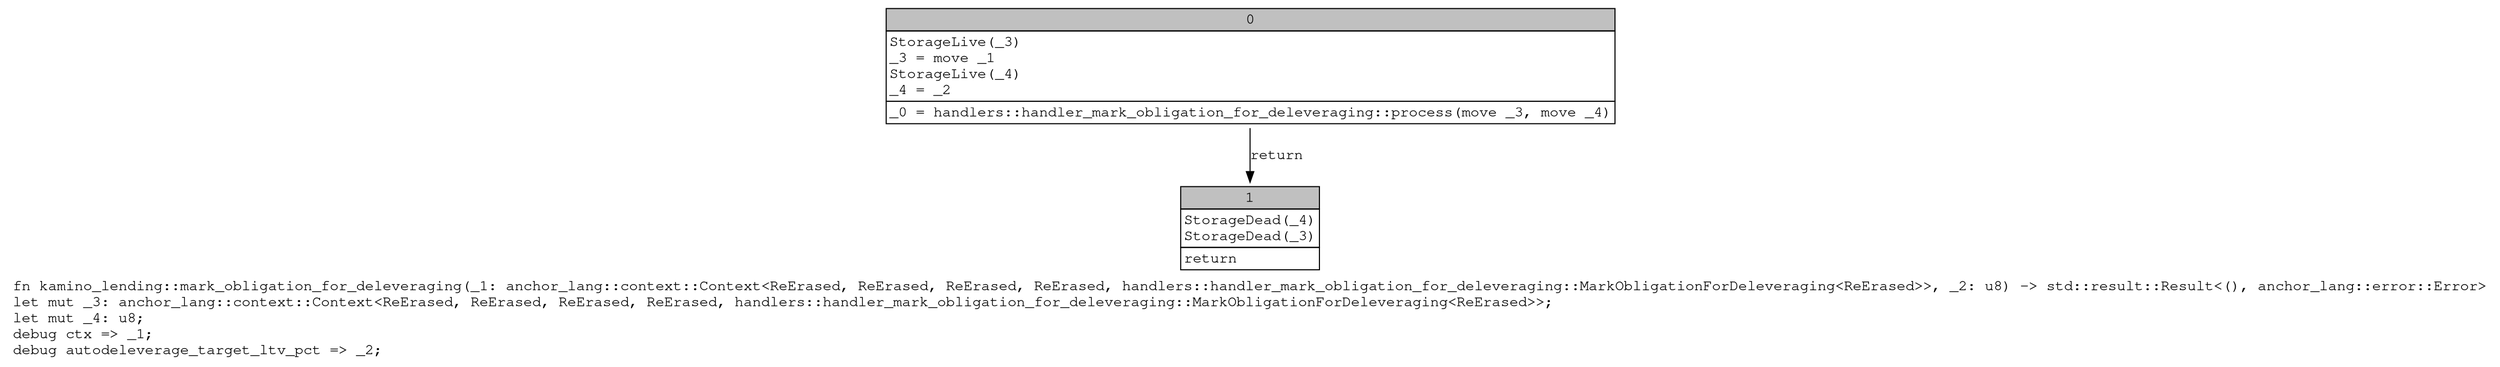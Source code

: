 digraph Mir_0_12656 {
    graph [fontname="Courier, monospace"];
    node [fontname="Courier, monospace"];
    edge [fontname="Courier, monospace"];
    label=<fn kamino_lending::mark_obligation_for_deleveraging(_1: anchor_lang::context::Context&lt;ReErased, ReErased, ReErased, ReErased, handlers::handler_mark_obligation_for_deleveraging::MarkObligationForDeleveraging&lt;ReErased&gt;&gt;, _2: u8) -&gt; std::result::Result&lt;(), anchor_lang::error::Error&gt;<br align="left"/>let mut _3: anchor_lang::context::Context&lt;ReErased, ReErased, ReErased, ReErased, handlers::handler_mark_obligation_for_deleveraging::MarkObligationForDeleveraging&lt;ReErased&gt;&gt;;<br align="left"/>let mut _4: u8;<br align="left"/>debug ctx =&gt; _1;<br align="left"/>debug autodeleverage_target_ltv_pct =&gt; _2;<br align="left"/>>;
    bb0__0_12656 [shape="none", label=<<table border="0" cellborder="1" cellspacing="0"><tr><td bgcolor="gray" align="center" colspan="1">0</td></tr><tr><td align="left" balign="left">StorageLive(_3)<br/>_3 = move _1<br/>StorageLive(_4)<br/>_4 = _2<br/></td></tr><tr><td align="left">_0 = handlers::handler_mark_obligation_for_deleveraging::process(move _3, move _4)</td></tr></table>>];
    bb1__0_12656 [shape="none", label=<<table border="0" cellborder="1" cellspacing="0"><tr><td bgcolor="gray" align="center" colspan="1">1</td></tr><tr><td align="left" balign="left">StorageDead(_4)<br/>StorageDead(_3)<br/></td></tr><tr><td align="left">return</td></tr></table>>];
    bb0__0_12656 -> bb1__0_12656 [label="return"];
}
